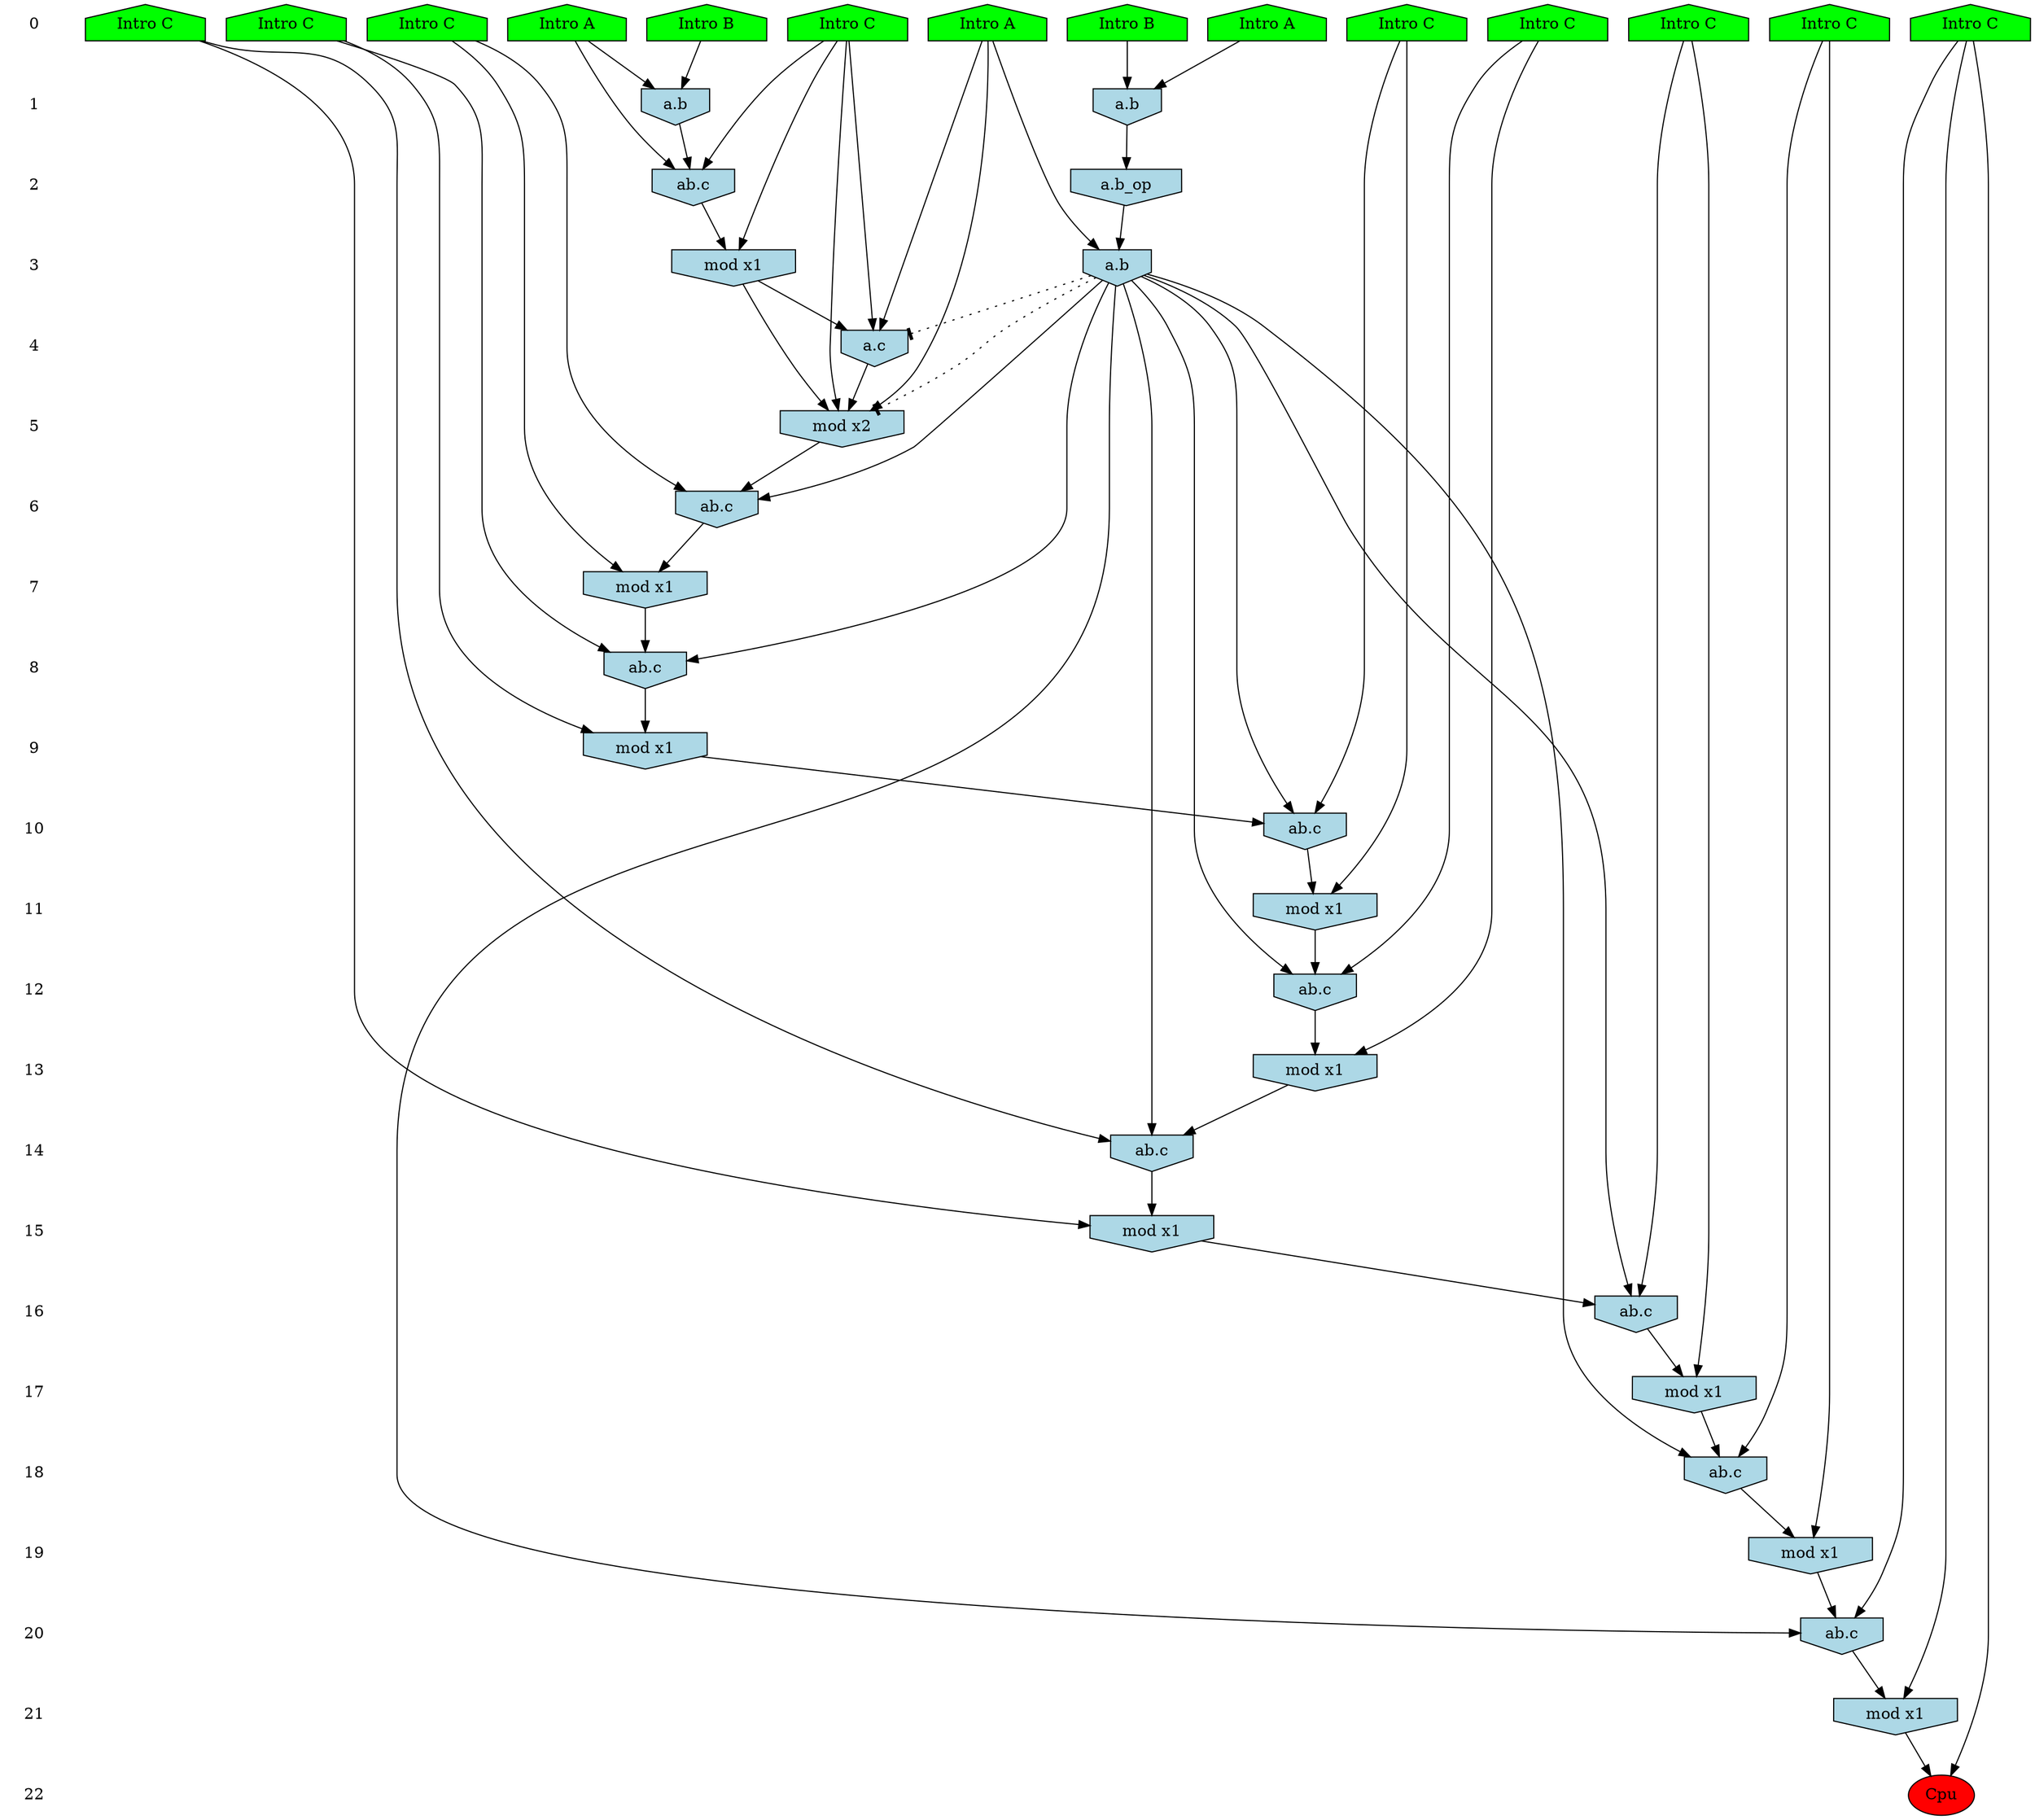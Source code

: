 /* Compression of 1 causal flows obtained in average at 1.646497E+01 t.u */
/* Compressed causal flows were: [2823] */
digraph G{
 ranksep=.5 ; 
{ rank = same ; "0" [shape=plaintext] ; node_1 [label ="Intro B", shape=house, style=filled, fillcolor=green] ;
node_2 [label ="Intro A", shape=house, style=filled, fillcolor=green] ;
node_3 [label ="Intro A", shape=house, style=filled, fillcolor=green] ;
node_4 [label ="Intro B", shape=house, style=filled, fillcolor=green] ;
node_5 [label ="Intro A", shape=house, style=filled, fillcolor=green] ;
node_6 [label ="Intro C", shape=house, style=filled, fillcolor=green] ;
node_7 [label ="Intro C", shape=house, style=filled, fillcolor=green] ;
node_8 [label ="Intro C", shape=house, style=filled, fillcolor=green] ;
node_9 [label ="Intro C", shape=house, style=filled, fillcolor=green] ;
node_10 [label ="Intro C", shape=house, style=filled, fillcolor=green] ;
node_11 [label ="Intro C", shape=house, style=filled, fillcolor=green] ;
node_12 [label ="Intro C", shape=house, style=filled, fillcolor=green] ;
node_13 [label ="Intro C", shape=house, style=filled, fillcolor=green] ;
node_14 [label ="Intro C", shape=house, style=filled, fillcolor=green] ;
}
{ rank = same ; "1" [shape=plaintext] ; node_15 [label="a.b", shape=invhouse, style=filled, fillcolor = lightblue] ;
node_17 [label="a.b", shape=invhouse, style=filled, fillcolor = lightblue] ;
}
{ rank = same ; "2" [shape=plaintext] ; node_16 [label="ab.c", shape=invhouse, style=filled, fillcolor = lightblue] ;
node_21 [label="a.b_op", shape=invhouse, style=filled, fillcolor = lightblue] ;
}
{ rank = same ; "3" [shape=plaintext] ; node_18 [label="mod x1", shape=invhouse, style=filled, fillcolor = lightblue] ;
node_22 [label="a.b", shape=invhouse, style=filled, fillcolor = lightblue] ;
}
{ rank = same ; "4" [shape=plaintext] ; node_19 [label="a.c", shape=invhouse, style=filled, fillcolor = lightblue] ;
}
{ rank = same ; "5" [shape=plaintext] ; node_20 [label="mod x2", shape=invhouse, style=filled, fillcolor = lightblue] ;
}
{ rank = same ; "6" [shape=plaintext] ; node_23 [label="ab.c", shape=invhouse, style=filled, fillcolor = lightblue] ;
}
{ rank = same ; "7" [shape=plaintext] ; node_24 [label="mod x1", shape=invhouse, style=filled, fillcolor = lightblue] ;
}
{ rank = same ; "8" [shape=plaintext] ; node_25 [label="ab.c", shape=invhouse, style=filled, fillcolor = lightblue] ;
}
{ rank = same ; "9" [shape=plaintext] ; node_26 [label="mod x1", shape=invhouse, style=filled, fillcolor = lightblue] ;
}
{ rank = same ; "10" [shape=plaintext] ; node_27 [label="ab.c", shape=invhouse, style=filled, fillcolor = lightblue] ;
}
{ rank = same ; "11" [shape=plaintext] ; node_28 [label="mod x1", shape=invhouse, style=filled, fillcolor = lightblue] ;
}
{ rank = same ; "12" [shape=plaintext] ; node_29 [label="ab.c", shape=invhouse, style=filled, fillcolor = lightblue] ;
}
{ rank = same ; "13" [shape=plaintext] ; node_30 [label="mod x1", shape=invhouse, style=filled, fillcolor = lightblue] ;
}
{ rank = same ; "14" [shape=plaintext] ; node_31 [label="ab.c", shape=invhouse, style=filled, fillcolor = lightblue] ;
}
{ rank = same ; "15" [shape=plaintext] ; node_32 [label="mod x1", shape=invhouse, style=filled, fillcolor = lightblue] ;
}
{ rank = same ; "16" [shape=plaintext] ; node_33 [label="ab.c", shape=invhouse, style=filled, fillcolor = lightblue] ;
}
{ rank = same ; "17" [shape=plaintext] ; node_34 [label="mod x1", shape=invhouse, style=filled, fillcolor = lightblue] ;
}
{ rank = same ; "18" [shape=plaintext] ; node_35 [label="ab.c", shape=invhouse, style=filled, fillcolor = lightblue] ;
}
{ rank = same ; "19" [shape=plaintext] ; node_36 [label="mod x1", shape=invhouse, style=filled, fillcolor = lightblue] ;
}
{ rank = same ; "20" [shape=plaintext] ; node_37 [label="ab.c", shape=invhouse, style=filled, fillcolor = lightblue] ;
}
{ rank = same ; "21" [shape=plaintext] ; node_38 [label="mod x1", shape=invhouse, style=filled, fillcolor = lightblue] ;
}
{ rank = same ; "22" [shape=plaintext] ; node_39 [label ="Cpu", style=filled, fillcolor=red] ;
}
"0" -> "1" [style="invis"]; 
"1" -> "2" [style="invis"]; 
"2" -> "3" [style="invis"]; 
"3" -> "4" [style="invis"]; 
"4" -> "5" [style="invis"]; 
"5" -> "6" [style="invis"]; 
"6" -> "7" [style="invis"]; 
"7" -> "8" [style="invis"]; 
"8" -> "9" [style="invis"]; 
"9" -> "10" [style="invis"]; 
"10" -> "11" [style="invis"]; 
"11" -> "12" [style="invis"]; 
"12" -> "13" [style="invis"]; 
"13" -> "14" [style="invis"]; 
"14" -> "15" [style="invis"]; 
"15" -> "16" [style="invis"]; 
"16" -> "17" [style="invis"]; 
"17" -> "18" [style="invis"]; 
"18" -> "19" [style="invis"]; 
"19" -> "20" [style="invis"]; 
"20" -> "21" [style="invis"]; 
"21" -> "22" [style="invis"]; 
node_1 -> node_15
node_3 -> node_15
node_3 -> node_16
node_7 -> node_16
node_15 -> node_16
node_2 -> node_17
node_4 -> node_17
node_7 -> node_18
node_16 -> node_18
node_5 -> node_19
node_7 -> node_19
node_18 -> node_19
node_5 -> node_20
node_7 -> node_20
node_18 -> node_20
node_19 -> node_20
node_17 -> node_21
node_5 -> node_22
node_21 -> node_22
node_6 -> node_23
node_20 -> node_23
node_22 -> node_23
node_6 -> node_24
node_23 -> node_24
node_13 -> node_25
node_22 -> node_25
node_24 -> node_25
node_13 -> node_26
node_25 -> node_26
node_11 -> node_27
node_22 -> node_27
node_26 -> node_27
node_11 -> node_28
node_27 -> node_28
node_8 -> node_29
node_22 -> node_29
node_28 -> node_29
node_8 -> node_30
node_29 -> node_30
node_12 -> node_31
node_22 -> node_31
node_30 -> node_31
node_12 -> node_32
node_31 -> node_32
node_10 -> node_33
node_22 -> node_33
node_32 -> node_33
node_10 -> node_34
node_33 -> node_34
node_9 -> node_35
node_22 -> node_35
node_34 -> node_35
node_9 -> node_36
node_35 -> node_36
node_14 -> node_37
node_22 -> node_37
node_36 -> node_37
node_14 -> node_38
node_37 -> node_38
node_14 -> node_39
node_38 -> node_39
node_22 -> node_20 [style=dotted, arrowhead = tee] 
node_22 -> node_19 [style=dotted, arrowhead = tee] 
}
/*
 Dot generation time: 0.000178
*/